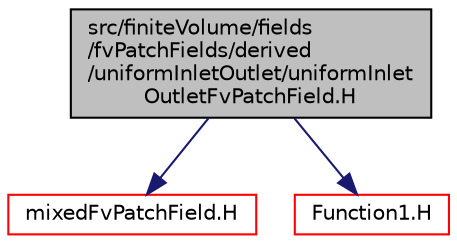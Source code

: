 digraph "src/finiteVolume/fields/fvPatchFields/derived/uniformInletOutlet/uniformInletOutletFvPatchField.H"
{
  bgcolor="transparent";
  edge [fontname="Helvetica",fontsize="10",labelfontname="Helvetica",labelfontsize="10"];
  node [fontname="Helvetica",fontsize="10",shape=record];
  Node0 [label="src/finiteVolume/fields\l/fvPatchFields/derived\l/uniformInletOutlet/uniformInlet\lOutletFvPatchField.H",height=0.2,width=0.4,color="black", fillcolor="grey75", style="filled", fontcolor="black"];
  Node0 -> Node1 [color="midnightblue",fontsize="10",style="solid",fontname="Helvetica"];
  Node1 [label="mixedFvPatchField.H",height=0.2,width=0.4,color="red",URL="$a01628.html"];
  Node0 -> Node205 [color="midnightblue",fontsize="10",style="solid",fontname="Helvetica"];
  Node205 [label="Function1.H",height=0.2,width=0.4,color="red",URL="$a12998.html"];
}
